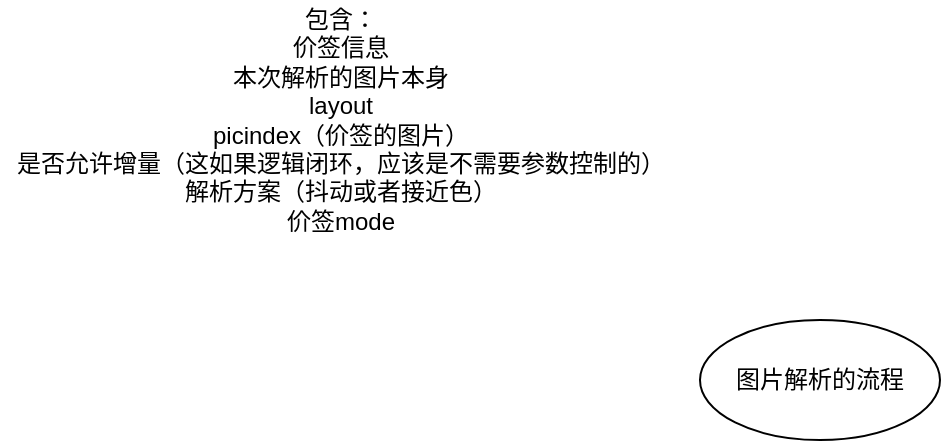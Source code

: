 <mxfile version="17.4.6" type="github">
  <diagram id="fwwbZcN6re4uZmmeimw8" name="第 1 页">
    <mxGraphModel dx="782" dy="559" grid="1" gridSize="10" guides="1" tooltips="1" connect="1" arrows="1" fold="1" page="1" pageScale="1" pageWidth="827" pageHeight="1169" math="0" shadow="0">
      <root>
        <mxCell id="0" />
        <mxCell id="1" parent="0" />
        <mxCell id="Jaz-UzlWrOv9AN5_99XI-2" value="图片解析的流程" style="ellipse;whiteSpace=wrap;html=1;" vertex="1" parent="1">
          <mxGeometry x="350" y="160" width="120" height="60" as="geometry" />
        </mxCell>
        <mxCell id="Jaz-UzlWrOv9AN5_99XI-3" value="包含：&lt;br&gt;价签信息&lt;br&gt;本次解析的图片本身&lt;br&gt;layout&lt;br&gt;picindex（价签的图片）&lt;br&gt;是否允许增量（这如果逻辑闭环，应该是不需要参数控制的）&lt;br&gt;解析方案（抖动或者接近色）&lt;br&gt;价签mode" style="text;html=1;align=center;verticalAlign=middle;resizable=0;points=[];autosize=1;strokeColor=none;fillColor=none;" vertex="1" parent="1">
          <mxGeometry width="340" height="120" as="geometry" />
        </mxCell>
      </root>
    </mxGraphModel>
  </diagram>
</mxfile>
